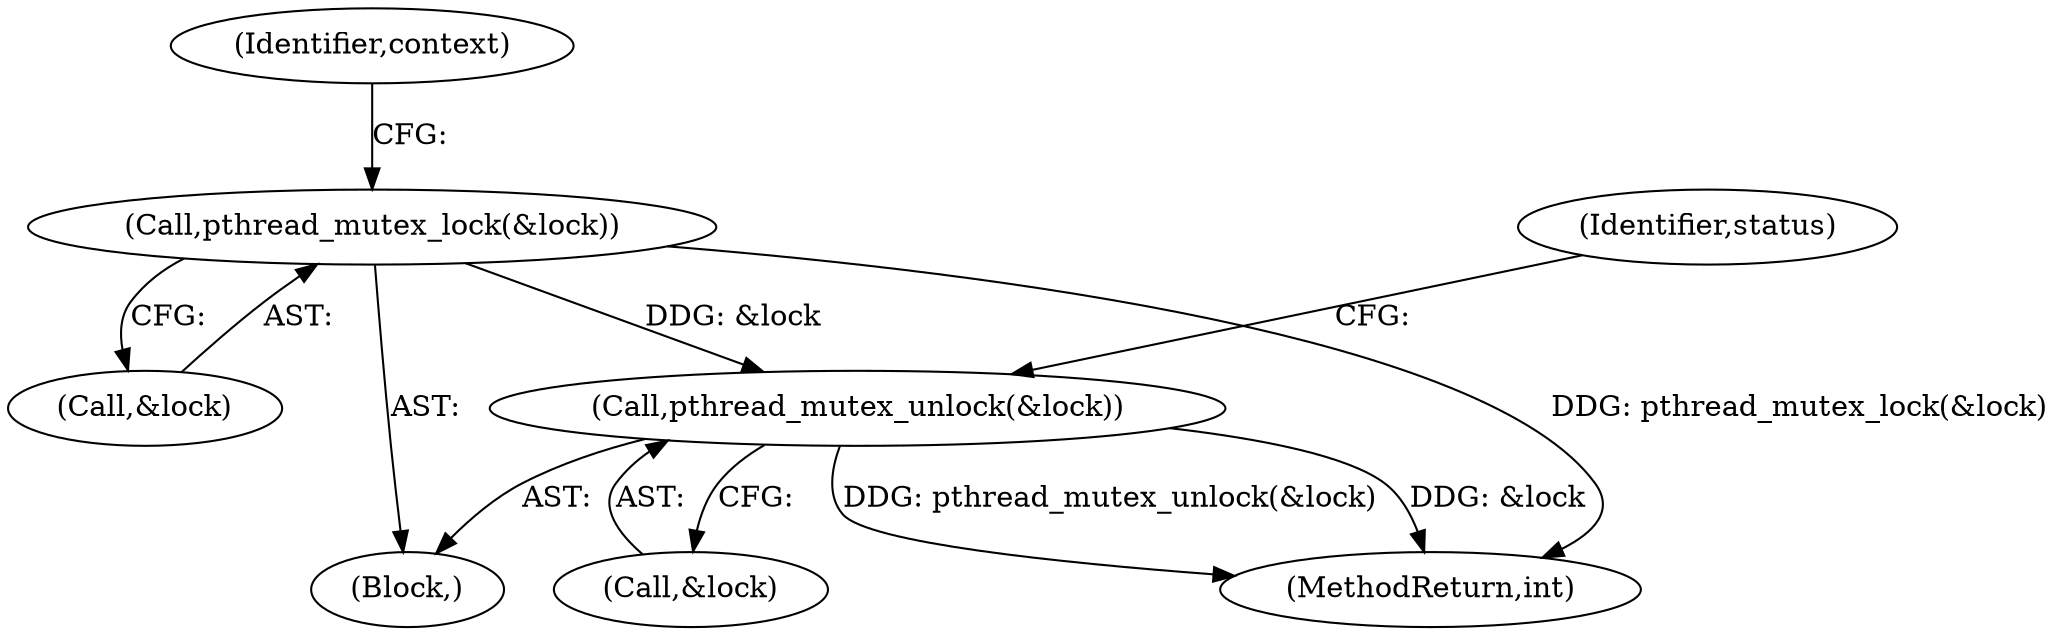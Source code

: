 digraph "0_Android_073a80800f341325932c66818ce4302b312909a4@API" {
"1000720" [label="(Call,pthread_mutex_unlock(&lock))"];
"1000120" [label="(Call,pthread_mutex_lock(&lock))"];
"1000724" [label="(Identifier,status)"];
"1000721" [label="(Call,&lock)"];
"1000108" [label="(Block,)"];
"1000120" [label="(Call,pthread_mutex_lock(&lock))"];
"1000121" [label="(Call,&lock)"];
"1000126" [label="(Identifier,context)"];
"1000720" [label="(Call,pthread_mutex_unlock(&lock))"];
"1000725" [label="(MethodReturn,int)"];
"1000720" -> "1000108"  [label="AST: "];
"1000720" -> "1000721"  [label="CFG: "];
"1000721" -> "1000720"  [label="AST: "];
"1000724" -> "1000720"  [label="CFG: "];
"1000720" -> "1000725"  [label="DDG: &lock"];
"1000720" -> "1000725"  [label="DDG: pthread_mutex_unlock(&lock)"];
"1000120" -> "1000720"  [label="DDG: &lock"];
"1000120" -> "1000108"  [label="AST: "];
"1000120" -> "1000121"  [label="CFG: "];
"1000121" -> "1000120"  [label="AST: "];
"1000126" -> "1000120"  [label="CFG: "];
"1000120" -> "1000725"  [label="DDG: pthread_mutex_lock(&lock)"];
}
